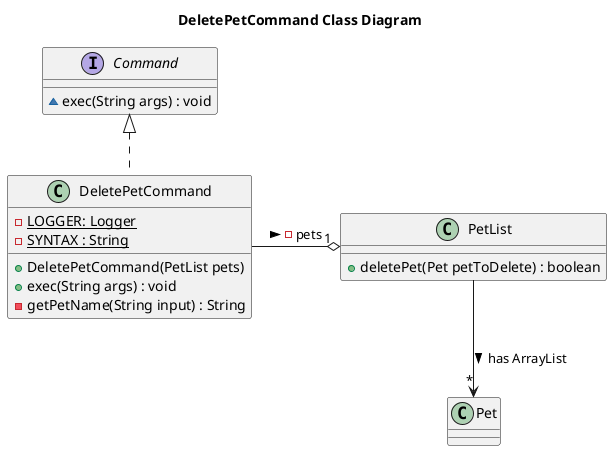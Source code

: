 @startuml
title DeletePetCommand Class Diagram

interface Command {
    ~ exec(String args) : void
}

class DeletePetCommand {
    - {static} LOGGER: Logger
    - {static} SYNTAX : String
    + DeletePetCommand(PetList pets)
    + exec(String args) : void
    - getPetName(String input) : String
}

class PetList {
    + deletePet(Pet petToDelete) : boolean
}

class Pet {

}

Command <|.. DeletePetCommand

DeletePetCommand --o "1" PetList : -pets >

PetList --> "*" Pet : has ArrayList >


DeletePetCommand -right[hidden]- PetList


@enduml